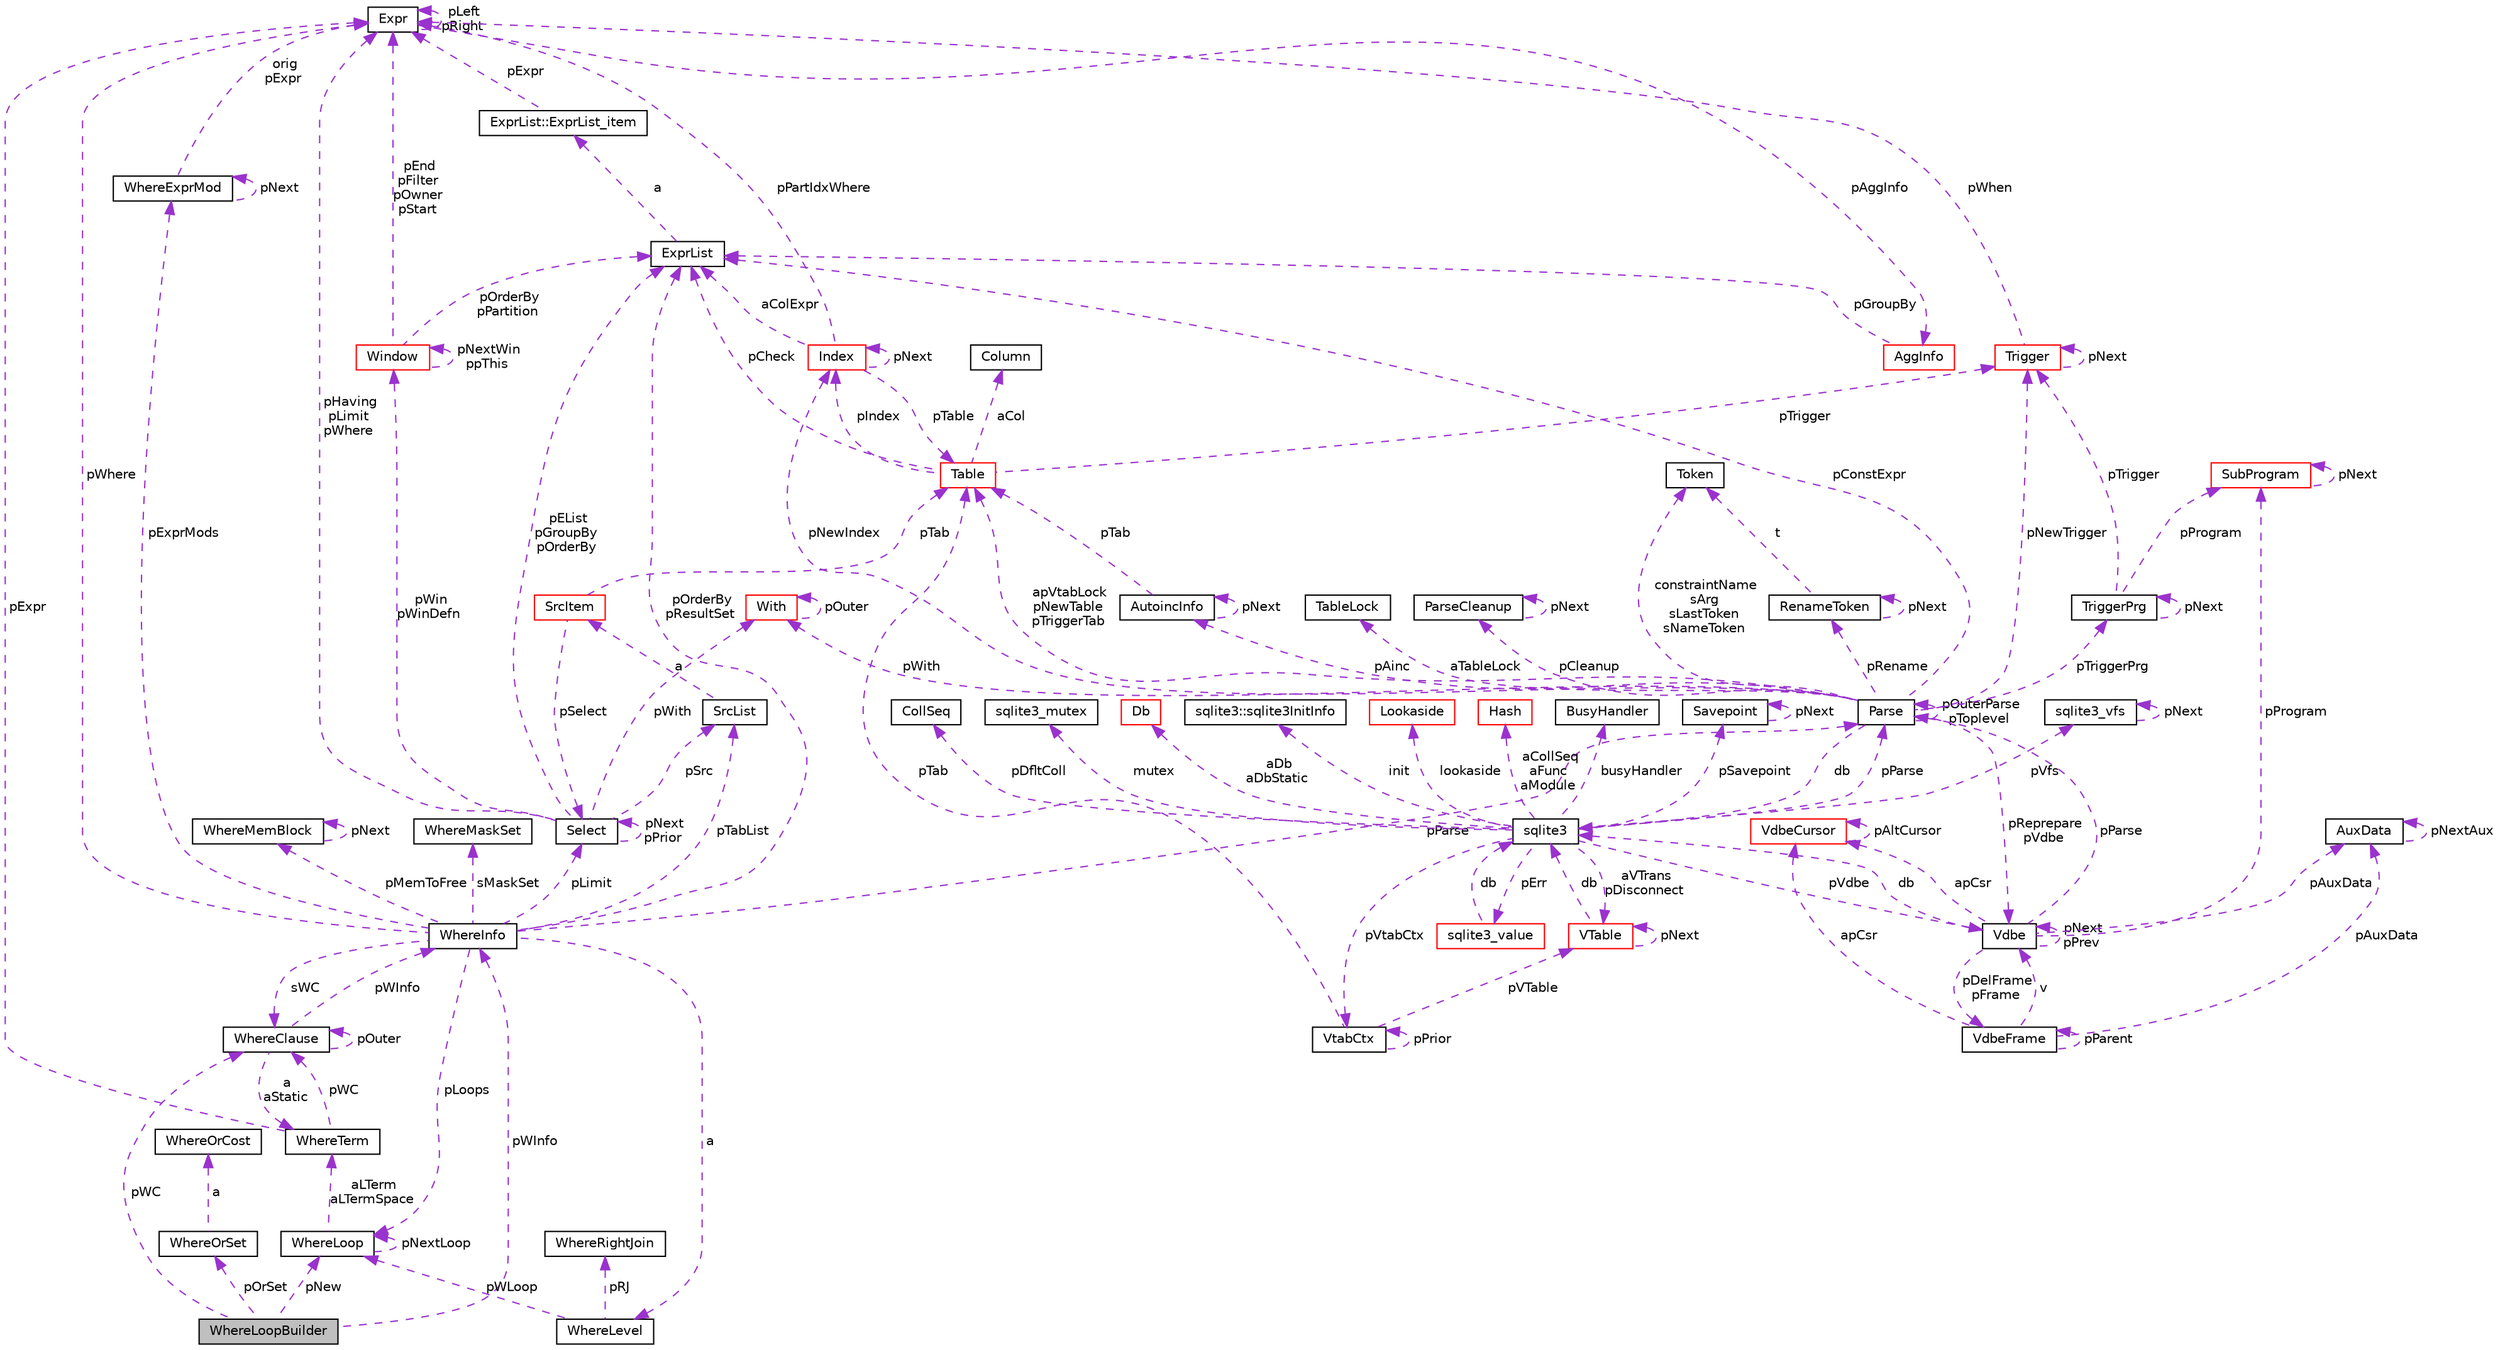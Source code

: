 digraph "WhereLoopBuilder"
{
 // LATEX_PDF_SIZE
  edge [fontname="Helvetica",fontsize="10",labelfontname="Helvetica",labelfontsize="10"];
  node [fontname="Helvetica",fontsize="10",shape=record];
  Node1 [label="WhereLoopBuilder",height=0.2,width=0.4,color="black", fillcolor="grey75", style="filled", fontcolor="black",tooltip=" "];
  Node2 -> Node1 [dir="back",color="darkorchid3",fontsize="10",style="dashed",label=" pWInfo" ,fontname="Helvetica"];
  Node2 [label="WhereInfo",height=0.2,width=0.4,color="black", fillcolor="white", style="filled",URL="$db/d1b/sqlite3_8c.html#d9/d37/structWhereInfo",tooltip=" "];
  Node3 -> Node2 [dir="back",color="darkorchid3",fontsize="10",style="dashed",label=" pParse" ,fontname="Helvetica"];
  Node3 [label="Parse",height=0.2,width=0.4,color="black", fillcolor="white", style="filled",URL="$db/d1b/sqlite3_8c.html#db/dbb/structParse",tooltip=" "];
  Node4 -> Node3 [dir="back",color="darkorchid3",fontsize="10",style="dashed",label=" db" ,fontname="Helvetica"];
  Node4 [label="sqlite3",height=0.2,width=0.4,color="black", fillcolor="white", style="filled",URL="$d9/dcd/structsqlite3.html",tooltip=" "];
  Node5 -> Node4 [dir="back",color="darkorchid3",fontsize="10",style="dashed",label=" pVfs" ,fontname="Helvetica"];
  Node5 [label="sqlite3_vfs",height=0.2,width=0.4,color="black", fillcolor="white", style="filled",URL="$d3/d36/structsqlite3__vfs.html",tooltip=" "];
  Node5 -> Node5 [dir="back",color="darkorchid3",fontsize="10",style="dashed",label=" pNext" ,fontname="Helvetica"];
  Node6 -> Node4 [dir="back",color="darkorchid3",fontsize="10",style="dashed",label=" pVdbe" ,fontname="Helvetica"];
  Node6 [label="Vdbe",height=0.2,width=0.4,color="black", fillcolor="white", style="filled",URL="$db/d1b/sqlite3_8c.html#de/d53/structVdbe",tooltip=" "];
  Node4 -> Node6 [dir="back",color="darkorchid3",fontsize="10",style="dashed",label=" db" ,fontname="Helvetica"];
  Node6 -> Node6 [dir="back",color="darkorchid3",fontsize="10",style="dashed",label=" pNext\npPrev" ,fontname="Helvetica"];
  Node3 -> Node6 [dir="back",color="darkorchid3",fontsize="10",style="dashed",label=" pParse" ,fontname="Helvetica"];
  Node7 -> Node6 [dir="back",color="darkorchid3",fontsize="10",style="dashed",label=" apCsr" ,fontname="Helvetica"];
  Node7 [label="VdbeCursor",height=0.2,width=0.4,color="red", fillcolor="white", style="filled",URL="$db/d1b/sqlite3_8c.html#d0/dd5/structVdbeCursor",tooltip=" "];
  Node7 -> Node7 [dir="back",color="darkorchid3",fontsize="10",style="dashed",label=" pAltCursor" ,fontname="Helvetica"];
  Node10 -> Node6 [dir="back",color="darkorchid3",fontsize="10",style="dashed",label=" pDelFrame\npFrame" ,fontname="Helvetica"];
  Node10 [label="VdbeFrame",height=0.2,width=0.4,color="black", fillcolor="white", style="filled",URL="$db/d1b/sqlite3_8c.html#df/db1/structVdbeFrame",tooltip=" "];
  Node6 -> Node10 [dir="back",color="darkorchid3",fontsize="10",style="dashed",label=" v" ,fontname="Helvetica"];
  Node10 -> Node10 [dir="back",color="darkorchid3",fontsize="10",style="dashed",label=" pParent" ,fontname="Helvetica"];
  Node7 -> Node10 [dir="back",color="darkorchid3",fontsize="10",style="dashed",label=" apCsr" ,fontname="Helvetica"];
  Node11 -> Node10 [dir="back",color="darkorchid3",fontsize="10",style="dashed",label=" pAuxData" ,fontname="Helvetica"];
  Node11 [label="AuxData",height=0.2,width=0.4,color="black", fillcolor="white", style="filled",URL="$d7/d4c/structAuxData.html",tooltip=" "];
  Node11 -> Node11 [dir="back",color="darkorchid3",fontsize="10",style="dashed",label=" pNextAux" ,fontname="Helvetica"];
  Node12 -> Node6 [dir="back",color="darkorchid3",fontsize="10",style="dashed",label=" pProgram" ,fontname="Helvetica"];
  Node12 [label="SubProgram",height=0.2,width=0.4,color="red", fillcolor="white", style="filled",URL="$db/d1b/sqlite3_8c.html#de/d7a/structSubProgram",tooltip=" "];
  Node12 -> Node12 [dir="back",color="darkorchid3",fontsize="10",style="dashed",label=" pNext" ,fontname="Helvetica"];
  Node11 -> Node6 [dir="back",color="darkorchid3",fontsize="10",style="dashed",label=" pAuxData" ,fontname="Helvetica"];
  Node9 -> Node4 [dir="back",color="darkorchid3",fontsize="10",style="dashed",label=" pDfltColl" ,fontname="Helvetica"];
  Node9 [label="CollSeq",height=0.2,width=0.4,color="black", fillcolor="white", style="filled",URL="$d1/d4e/structCollSeq.html",tooltip=" "];
  Node48 -> Node4 [dir="back",color="darkorchid3",fontsize="10",style="dashed",label=" mutex" ,fontname="Helvetica"];
  Node48 [label="sqlite3_mutex",height=0.2,width=0.4,color="black", fillcolor="white", style="filled",URL="$db/d1b/sqlite3_8c.html#d5/d3c/structsqlite3__mutex",tooltip=" "];
  Node49 -> Node4 [dir="back",color="darkorchid3",fontsize="10",style="dashed",label=" aDb\naDbStatic" ,fontname="Helvetica"];
  Node49 [label="Db",height=0.2,width=0.4,color="red", fillcolor="white", style="filled",URL="$db/d1b/sqlite3_8c.html#d2/d6b/structDb",tooltip=" "];
  Node67 -> Node4 [dir="back",color="darkorchid3",fontsize="10",style="dashed",label=" init" ,fontname="Helvetica"];
  Node67 [label="sqlite3::sqlite3InitInfo",height=0.2,width=0.4,color="black", fillcolor="white", style="filled",URL="$d9/dcd/structsqlite3.html#df/d52/structsqlite3_1_1sqlite3InitInfo",tooltip=" "];
  Node3 -> Node4 [dir="back",color="darkorchid3",fontsize="10",style="dashed",label=" pParse" ,fontname="Helvetica"];
  Node17 -> Node4 [dir="back",color="darkorchid3",fontsize="10",style="dashed",label=" pErr" ,fontname="Helvetica"];
  Node17 [label="sqlite3_value",height=0.2,width=0.4,color="red", fillcolor="white", style="filled",URL="$d0/d9c/structsqlite3__value.html",tooltip=" "];
  Node4 -> Node17 [dir="back",color="darkorchid3",fontsize="10",style="dashed",label=" db" ,fontname="Helvetica"];
  Node68 -> Node4 [dir="back",color="darkorchid3",fontsize="10",style="dashed",label=" lookaside" ,fontname="Helvetica"];
  Node68 [label="Lookaside",height=0.2,width=0.4,color="red", fillcolor="white", style="filled",URL="$db/d1b/sqlite3_8c.html#d9/d54/structLookaside",tooltip=" "];
  Node26 -> Node4 [dir="back",color="darkorchid3",fontsize="10",style="dashed",label=" aCollSeq\naFunc\naModule" ,fontname="Helvetica"];
  Node26 [label="Hash",height=0.2,width=0.4,color="red", fillcolor="white", style="filled",URL="$db/d1b/sqlite3_8c.html#d1/dbe/structHash",tooltip=" "];
  Node70 -> Node4 [dir="back",color="darkorchid3",fontsize="10",style="dashed",label=" pVtabCtx" ,fontname="Helvetica"];
  Node70 [label="VtabCtx",height=0.2,width=0.4,color="black", fillcolor="white", style="filled",URL="$db/d1b/sqlite3_8c.html#d3/d4f/structVtabCtx",tooltip=" "];
  Node19 -> Node70 [dir="back",color="darkorchid3",fontsize="10",style="dashed",label=" pVTable" ,fontname="Helvetica"];
  Node19 [label="VTable",height=0.2,width=0.4,color="red", fillcolor="white", style="filled",URL="$db/d1b/sqlite3_8c.html#d9/dde/structVTable",tooltip=" "];
  Node4 -> Node19 [dir="back",color="darkorchid3",fontsize="10",style="dashed",label=" db" ,fontname="Helvetica"];
  Node19 -> Node19 [dir="back",color="darkorchid3",fontsize="10",style="dashed",label=" pNext" ,fontname="Helvetica"];
  Node22 -> Node70 [dir="back",color="darkorchid3",fontsize="10",style="dashed",label=" pTab" ,fontname="Helvetica"];
  Node22 [label="Table",height=0.2,width=0.4,color="red", fillcolor="white", style="filled",URL="$db/d1b/sqlite3_8c.html#dc/dcb/structTable",tooltip=" "];
  Node23 -> Node22 [dir="back",color="darkorchid3",fontsize="10",style="dashed",label=" aCol" ,fontname="Helvetica"];
  Node23 [label="Column",height=0.2,width=0.4,color="black", fillcolor="white", style="filled",URL="$db/d1b/sqlite3_8c.html#dc/dc1/structColumn",tooltip=" "];
  Node24 -> Node22 [dir="back",color="darkorchid3",fontsize="10",style="dashed",label=" pIndex" ,fontname="Helvetica"];
  Node24 [label="Index",height=0.2,width=0.4,color="red", fillcolor="white", style="filled",URL="$db/d1b/sqlite3_8c.html#df/d86/structIndex",tooltip=" "];
  Node22 -> Node24 [dir="back",color="darkorchid3",fontsize="10",style="dashed",label=" pTable" ,fontname="Helvetica"];
  Node24 -> Node24 [dir="back",color="darkorchid3",fontsize="10",style="dashed",label=" pNext" ,fontname="Helvetica"];
  Node29 -> Node24 [dir="back",color="darkorchid3",fontsize="10",style="dashed",label=" pPartIdxWhere" ,fontname="Helvetica"];
  Node29 [label="Expr",height=0.2,width=0.4,color="black", fillcolor="white", style="filled",URL="$db/d1b/sqlite3_8c.html#d4/dfb/structExpr",tooltip=" "];
  Node29 -> Node29 [dir="back",color="darkorchid3",fontsize="10",style="dashed",label=" pLeft\npRight" ,fontname="Helvetica"];
  Node30 -> Node29 [dir="back",color="darkorchid3",fontsize="10",style="dashed",label=" pAggInfo" ,fontname="Helvetica"];
  Node30 [label="AggInfo",height=0.2,width=0.4,color="red", fillcolor="white", style="filled",URL="$db/d1b/sqlite3_8c.html#d2/dc8/structAggInfo",tooltip=" "];
  Node31 -> Node30 [dir="back",color="darkorchid3",fontsize="10",style="dashed",label=" pGroupBy" ,fontname="Helvetica"];
  Node31 [label="ExprList",height=0.2,width=0.4,color="black", fillcolor="white", style="filled",URL="$db/d1b/sqlite3_8c.html#d5/d5c/structExprList",tooltip=" "];
  Node32 -> Node31 [dir="back",color="darkorchid3",fontsize="10",style="dashed",label=" a" ,fontname="Helvetica"];
  Node32 [label="ExprList::ExprList_item",height=0.2,width=0.4,color="black", fillcolor="white", style="filled",URL="$db/d1b/sqlite3_8c.html#d8/dae/structExprList_1_1ExprList__item",tooltip=" "];
  Node29 -> Node32 [dir="back",color="darkorchid3",fontsize="10",style="dashed",label=" pExpr" ,fontname="Helvetica"];
  Node31 -> Node24 [dir="back",color="darkorchid3",fontsize="10",style="dashed",label=" aColExpr" ,fontname="Helvetica"];
  Node31 -> Node22 [dir="back",color="darkorchid3",fontsize="10",style="dashed",label=" pCheck" ,fontname="Helvetica"];
  Node35 -> Node22 [dir="back",color="darkorchid3",fontsize="10",style="dashed",label=" pTrigger" ,fontname="Helvetica"];
  Node35 [label="Trigger",height=0.2,width=0.4,color="red", fillcolor="white", style="filled",URL="$db/d1b/sqlite3_8c.html#dc/d15/structTrigger",tooltip=" "];
  Node29 -> Node35 [dir="back",color="darkorchid3",fontsize="10",style="dashed",label=" pWhen" ,fontname="Helvetica"];
  Node35 -> Node35 [dir="back",color="darkorchid3",fontsize="10",style="dashed",label=" pNext" ,fontname="Helvetica"];
  Node70 -> Node70 [dir="back",color="darkorchid3",fontsize="10",style="dashed",label=" pPrior" ,fontname="Helvetica"];
  Node19 -> Node4 [dir="back",color="darkorchid3",fontsize="10",style="dashed",label=" aVTrans\npDisconnect" ,fontname="Helvetica"];
  Node71 -> Node4 [dir="back",color="darkorchid3",fontsize="10",style="dashed",label=" busyHandler" ,fontname="Helvetica"];
  Node71 [label="BusyHandler",height=0.2,width=0.4,color="black", fillcolor="white", style="filled",URL="$dc/d2e/structBusyHandler.html",tooltip=" "];
  Node72 -> Node4 [dir="back",color="darkorchid3",fontsize="10",style="dashed",label=" pSavepoint" ,fontname="Helvetica"];
  Node72 [label="Savepoint",height=0.2,width=0.4,color="black", fillcolor="white", style="filled",URL="$db/d1b/sqlite3_8c.html#d3/d2f/structSavepoint",tooltip=" "];
  Node72 -> Node72 [dir="back",color="darkorchid3",fontsize="10",style="dashed",label=" pNext" ,fontname="Helvetica"];
  Node6 -> Node3 [dir="back",color="darkorchid3",fontsize="10",style="dashed",label=" pReprepare\npVdbe" ,fontname="Helvetica"];
  Node31 -> Node3 [dir="back",color="darkorchid3",fontsize="10",style="dashed",label=" pConstExpr" ,fontname="Helvetica"];
  Node73 -> Node3 [dir="back",color="darkorchid3",fontsize="10",style="dashed",label=" constraintName\nsArg\nsLastToken\nsNameToken" ,fontname="Helvetica"];
  Node73 [label="Token",height=0.2,width=0.4,color="black", fillcolor="white", style="filled",URL="$db/d1b/sqlite3_8c.html#df/dcd/structToken",tooltip=" "];
  Node74 -> Node3 [dir="back",color="darkorchid3",fontsize="10",style="dashed",label=" aTableLock" ,fontname="Helvetica"];
  Node74 [label="TableLock",height=0.2,width=0.4,color="black", fillcolor="white", style="filled",URL="$db/d1b/sqlite3_8c.html#d1/d79/structTableLock",tooltip=" "];
  Node75 -> Node3 [dir="back",color="darkorchid3",fontsize="10",style="dashed",label=" pAinc" ,fontname="Helvetica"];
  Node75 [label="AutoincInfo",height=0.2,width=0.4,color="black", fillcolor="white", style="filled",URL="$db/d1b/sqlite3_8c.html#db/d7b/structAutoincInfo",tooltip=" "];
  Node75 -> Node75 [dir="back",color="darkorchid3",fontsize="10",style="dashed",label=" pNext" ,fontname="Helvetica"];
  Node22 -> Node75 [dir="back",color="darkorchid3",fontsize="10",style="dashed",label=" pTab" ,fontname="Helvetica"];
  Node3 -> Node3 [dir="back",color="darkorchid3",fontsize="10",style="dashed",label=" pOuterParse\npToplevel" ,fontname="Helvetica"];
  Node22 -> Node3 [dir="back",color="darkorchid3",fontsize="10",style="dashed",label=" apVtabLock\npNewTable\npTriggerTab" ,fontname="Helvetica"];
  Node76 -> Node3 [dir="back",color="darkorchid3",fontsize="10",style="dashed",label=" pTriggerPrg" ,fontname="Helvetica"];
  Node76 [label="TriggerPrg",height=0.2,width=0.4,color="black", fillcolor="white", style="filled",URL="$db/d1b/sqlite3_8c.html#d9/d62/structTriggerPrg",tooltip=" "];
  Node35 -> Node76 [dir="back",color="darkorchid3",fontsize="10",style="dashed",label=" pTrigger" ,fontname="Helvetica"];
  Node76 -> Node76 [dir="back",color="darkorchid3",fontsize="10",style="dashed",label=" pNext" ,fontname="Helvetica"];
  Node12 -> Node76 [dir="back",color="darkorchid3",fontsize="10",style="dashed",label=" pProgram" ,fontname="Helvetica"];
  Node77 -> Node3 [dir="back",color="darkorchid3",fontsize="10",style="dashed",label=" pCleanup" ,fontname="Helvetica"];
  Node77 [label="ParseCleanup",height=0.2,width=0.4,color="black", fillcolor="white", style="filled",URL="$de/d52/structParseCleanup.html",tooltip=" "];
  Node77 -> Node77 [dir="back",color="darkorchid3",fontsize="10",style="dashed",label=" pNext" ,fontname="Helvetica"];
  Node24 -> Node3 [dir="back",color="darkorchid3",fontsize="10",style="dashed",label=" pNewIndex" ,fontname="Helvetica"];
  Node35 -> Node3 [dir="back",color="darkorchid3",fontsize="10",style="dashed",label=" pNewTrigger" ,fontname="Helvetica"];
  Node42 -> Node3 [dir="back",color="darkorchid3",fontsize="10",style="dashed",label=" pWith" ,fontname="Helvetica"];
  Node42 [label="With",height=0.2,width=0.4,color="red", fillcolor="white", style="filled",URL="$db/d1b/sqlite3_8c.html#df/d70/structWith",tooltip=" "];
  Node42 -> Node42 [dir="back",color="darkorchid3",fontsize="10",style="dashed",label=" pOuter" ,fontname="Helvetica"];
  Node78 -> Node3 [dir="back",color="darkorchid3",fontsize="10",style="dashed",label=" pRename" ,fontname="Helvetica"];
  Node78 [label="RenameToken",height=0.2,width=0.4,color="black", fillcolor="white", style="filled",URL="$db/d1b/sqlite3_8c.html#d7/db5/structRenameToken",tooltip=" "];
  Node73 -> Node78 [dir="back",color="darkorchid3",fontsize="10",style="dashed",label=" t" ,fontname="Helvetica"];
  Node78 -> Node78 [dir="back",color="darkorchid3",fontsize="10",style="dashed",label=" pNext" ,fontname="Helvetica"];
  Node40 -> Node2 [dir="back",color="darkorchid3",fontsize="10",style="dashed",label=" pTabList" ,fontname="Helvetica"];
  Node40 [label="SrcList",height=0.2,width=0.4,color="black", fillcolor="white", style="filled",URL="$db/d1b/sqlite3_8c.html#de/deb/structSrcList",tooltip=" "];
  Node41 -> Node40 [dir="back",color="darkorchid3",fontsize="10",style="dashed",label=" a" ,fontname="Helvetica"];
  Node41 [label="SrcItem",height=0.2,width=0.4,color="red", fillcolor="white", style="filled",URL="$db/d1b/sqlite3_8c.html#d0/d26/structSrcItem",tooltip=" "];
  Node22 -> Node41 [dir="back",color="darkorchid3",fontsize="10",style="dashed",label=" pTab" ,fontname="Helvetica"];
  Node39 -> Node41 [dir="back",color="darkorchid3",fontsize="10",style="dashed",label=" pSelect" ,fontname="Helvetica"];
  Node39 [label="Select",height=0.2,width=0.4,color="black", fillcolor="white", style="filled",URL="$db/d1b/sqlite3_8c.html#dd/d39/structSelect",tooltip=" "];
  Node31 -> Node39 [dir="back",color="darkorchid3",fontsize="10",style="dashed",label=" pEList\npGroupBy\npOrderBy" ,fontname="Helvetica"];
  Node40 -> Node39 [dir="back",color="darkorchid3",fontsize="10",style="dashed",label=" pSrc" ,fontname="Helvetica"];
  Node29 -> Node39 [dir="back",color="darkorchid3",fontsize="10",style="dashed",label=" pHaving\npLimit\npWhere" ,fontname="Helvetica"];
  Node39 -> Node39 [dir="back",color="darkorchid3",fontsize="10",style="dashed",label=" pNext\npPrior" ,fontname="Helvetica"];
  Node42 -> Node39 [dir="back",color="darkorchid3",fontsize="10",style="dashed",label=" pWith" ,fontname="Helvetica"];
  Node45 -> Node39 [dir="back",color="darkorchid3",fontsize="10",style="dashed",label=" pWin\npWinDefn" ,fontname="Helvetica"];
  Node45 [label="Window",height=0.2,width=0.4,color="red", fillcolor="white", style="filled",URL="$db/d1b/sqlite3_8c.html#d6/d08/structWindow",tooltip=" "];
  Node31 -> Node45 [dir="back",color="darkorchid3",fontsize="10",style="dashed",label=" pOrderBy\npPartition" ,fontname="Helvetica"];
  Node29 -> Node45 [dir="back",color="darkorchid3",fontsize="10",style="dashed",label=" pEnd\npFilter\npOwner\npStart" ,fontname="Helvetica"];
  Node45 -> Node45 [dir="back",color="darkorchid3",fontsize="10",style="dashed",label=" pNextWin\nppThis" ,fontname="Helvetica"];
  Node31 -> Node2 [dir="back",color="darkorchid3",fontsize="10",style="dashed",label=" pOrderBy\npResultSet" ,fontname="Helvetica"];
  Node29 -> Node2 [dir="back",color="darkorchid3",fontsize="10",style="dashed",label=" pWhere" ,fontname="Helvetica"];
  Node39 -> Node2 [dir="back",color="darkorchid3",fontsize="10",style="dashed",label=" pLimit" ,fontname="Helvetica"];
  Node79 -> Node2 [dir="back",color="darkorchid3",fontsize="10",style="dashed",label=" pLoops" ,fontname="Helvetica"];
  Node79 [label="WhereLoop",height=0.2,width=0.4,color="black", fillcolor="white", style="filled",URL="$db/d1b/sqlite3_8c.html#dd/d9a/structWhereLoop",tooltip=" "];
  Node80 -> Node79 [dir="back",color="darkorchid3",fontsize="10",style="dashed",label=" aLTerm\naLTermSpace" ,fontname="Helvetica"];
  Node80 [label="WhereTerm",height=0.2,width=0.4,color="black", fillcolor="white", style="filled",URL="$db/d1b/sqlite3_8c.html#da/d59/structWhereTerm",tooltip=" "];
  Node29 -> Node80 [dir="back",color="darkorchid3",fontsize="10",style="dashed",label=" pExpr" ,fontname="Helvetica"];
  Node81 -> Node80 [dir="back",color="darkorchid3",fontsize="10",style="dashed",label=" pWC" ,fontname="Helvetica"];
  Node81 [label="WhereClause",height=0.2,width=0.4,color="black", fillcolor="white", style="filled",URL="$db/d1b/sqlite3_8c.html#da/d54/structWhereClause",tooltip=" "];
  Node2 -> Node81 [dir="back",color="darkorchid3",fontsize="10",style="dashed",label=" pWInfo" ,fontname="Helvetica"];
  Node81 -> Node81 [dir="back",color="darkorchid3",fontsize="10",style="dashed",label=" pOuter" ,fontname="Helvetica"];
  Node80 -> Node81 [dir="back",color="darkorchid3",fontsize="10",style="dashed",label=" a\naStatic" ,fontname="Helvetica"];
  Node79 -> Node79 [dir="back",color="darkorchid3",fontsize="10",style="dashed",label=" pNextLoop" ,fontname="Helvetica"];
  Node82 -> Node2 [dir="back",color="darkorchid3",fontsize="10",style="dashed",label=" pExprMods" ,fontname="Helvetica"];
  Node82 [label="WhereExprMod",height=0.2,width=0.4,color="black", fillcolor="white", style="filled",URL="$db/d1b/sqlite3_8c.html#de/dbe/structWhereExprMod",tooltip=" "];
  Node82 -> Node82 [dir="back",color="darkorchid3",fontsize="10",style="dashed",label=" pNext" ,fontname="Helvetica"];
  Node29 -> Node82 [dir="back",color="darkorchid3",fontsize="10",style="dashed",label=" orig\npExpr" ,fontname="Helvetica"];
  Node83 -> Node2 [dir="back",color="darkorchid3",fontsize="10",style="dashed",label=" pMemToFree" ,fontname="Helvetica"];
  Node83 [label="WhereMemBlock",height=0.2,width=0.4,color="black", fillcolor="white", style="filled",URL="$db/d1b/sqlite3_8c.html#d7/df6/structWhereMemBlock",tooltip=" "];
  Node83 -> Node83 [dir="back",color="darkorchid3",fontsize="10",style="dashed",label=" pNext" ,fontname="Helvetica"];
  Node81 -> Node2 [dir="back",color="darkorchid3",fontsize="10",style="dashed",label=" sWC" ,fontname="Helvetica"];
  Node84 -> Node2 [dir="back",color="darkorchid3",fontsize="10",style="dashed",label=" sMaskSet" ,fontname="Helvetica"];
  Node84 [label="WhereMaskSet",height=0.2,width=0.4,color="black", fillcolor="white", style="filled",URL="$db/d1b/sqlite3_8c.html#d4/d2e/structWhereMaskSet",tooltip=" "];
  Node85 -> Node2 [dir="back",color="darkorchid3",fontsize="10",style="dashed",label=" a" ,fontname="Helvetica"];
  Node85 [label="WhereLevel",height=0.2,width=0.4,color="black", fillcolor="white", style="filled",URL="$db/d1b/sqlite3_8c.html#d4/dc8/structWhereLevel",tooltip=" "];
  Node86 -> Node85 [dir="back",color="darkorchid3",fontsize="10",style="dashed",label=" pRJ" ,fontname="Helvetica"];
  Node86 [label="WhereRightJoin",height=0.2,width=0.4,color="black", fillcolor="white", style="filled",URL="$db/d1b/sqlite3_8c.html#df/dd8/structWhereRightJoin",tooltip=" "];
  Node79 -> Node85 [dir="back",color="darkorchid3",fontsize="10",style="dashed",label=" pWLoop" ,fontname="Helvetica"];
  Node81 -> Node1 [dir="back",color="darkorchid3",fontsize="10",style="dashed",label=" pWC" ,fontname="Helvetica"];
  Node79 -> Node1 [dir="back",color="darkorchid3",fontsize="10",style="dashed",label=" pNew" ,fontname="Helvetica"];
  Node87 -> Node1 [dir="back",color="darkorchid3",fontsize="10",style="dashed",label=" pOrSet" ,fontname="Helvetica"];
  Node87 [label="WhereOrSet",height=0.2,width=0.4,color="black", fillcolor="white", style="filled",URL="$db/d1b/sqlite3_8c.html#d4/dd9/structWhereOrSet",tooltip=" "];
  Node88 -> Node87 [dir="back",color="darkorchid3",fontsize="10",style="dashed",label=" a" ,fontname="Helvetica"];
  Node88 [label="WhereOrCost",height=0.2,width=0.4,color="black", fillcolor="white", style="filled",URL="$db/d1b/sqlite3_8c.html#d0/d7f/structWhereOrCost",tooltip=" "];
}

